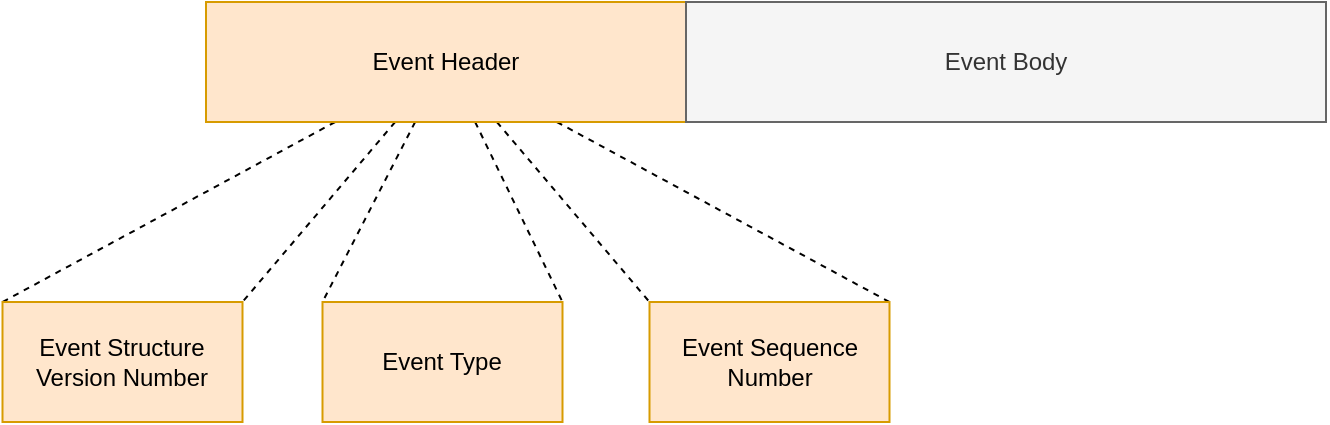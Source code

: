 <mxfile version="14.6.13" type="device"><diagram id="6885gZBN2lear6mspvN5" name="event-structure"><mxGraphModel dx="1106" dy="789" grid="1" gridSize="10" guides="1" tooltips="1" connect="1" arrows="1" fold="1" page="1" pageScale="1" pageWidth="827" pageHeight="1169" math="0" shadow="0"><root><mxCell id="0"/><mxCell id="1" parent="0"/><mxCell id="ufj31KOpDtdk2xl2FhjF-6" style="rounded=0;orthogonalLoop=1;jettySize=auto;html=1;entryX=0;entryY=0;entryDx=0;entryDy=0;endArrow=none;endFill=0;dashed=1;" edge="1" parent="1" source="ufj31KOpDtdk2xl2FhjF-1" target="ufj31KOpDtdk2xl2FhjF-5"><mxGeometry relative="1" as="geometry"/></mxCell><mxCell id="ufj31KOpDtdk2xl2FhjF-8" style="edgeStyle=none;rounded=0;orthogonalLoop=1;jettySize=auto;html=1;entryX=0;entryY=0;entryDx=0;entryDy=0;dashed=1;endArrow=none;endFill=0;" edge="1" parent="1" source="ufj31KOpDtdk2xl2FhjF-1" target="ufj31KOpDtdk2xl2FhjF-2"><mxGeometry relative="1" as="geometry"/></mxCell><mxCell id="ufj31KOpDtdk2xl2FhjF-9" style="edgeStyle=none;rounded=0;orthogonalLoop=1;jettySize=auto;html=1;entryX=1;entryY=0;entryDx=0;entryDy=0;dashed=1;endArrow=none;endFill=0;" edge="1" parent="1" source="ufj31KOpDtdk2xl2FhjF-1" target="ufj31KOpDtdk2xl2FhjF-2"><mxGeometry relative="1" as="geometry"/></mxCell><mxCell id="ufj31KOpDtdk2xl2FhjF-10" style="edgeStyle=none;rounded=0;orthogonalLoop=1;jettySize=auto;html=1;entryX=0;entryY=0;entryDx=0;entryDy=0;dashed=1;endArrow=none;endFill=0;" edge="1" parent="1" source="ufj31KOpDtdk2xl2FhjF-1" target="ufj31KOpDtdk2xl2FhjF-4"><mxGeometry relative="1" as="geometry"/></mxCell><mxCell id="ufj31KOpDtdk2xl2FhjF-11" style="edgeStyle=none;rounded=0;orthogonalLoop=1;jettySize=auto;html=1;entryX=1;entryY=0;entryDx=0;entryDy=0;dashed=1;endArrow=none;endFill=0;" edge="1" parent="1" source="ufj31KOpDtdk2xl2FhjF-1" target="ufj31KOpDtdk2xl2FhjF-4"><mxGeometry relative="1" as="geometry"/></mxCell><mxCell id="ufj31KOpDtdk2xl2FhjF-12" style="edgeStyle=none;rounded=0;orthogonalLoop=1;jettySize=auto;html=1;entryX=1;entryY=0;entryDx=0;entryDy=0;dashed=1;endArrow=none;endFill=0;" edge="1" parent="1" source="ufj31KOpDtdk2xl2FhjF-1" target="ufj31KOpDtdk2xl2FhjF-5"><mxGeometry relative="1" as="geometry"/></mxCell><mxCell id="ufj31KOpDtdk2xl2FhjF-1" value="Event Header" style="rounded=0;whiteSpace=wrap;html=1;fillColor=#ffe6cc;strokeColor=#d79b00;" vertex="1" parent="1"><mxGeometry x="160" y="150" width="240" height="60" as="geometry"/></mxCell><mxCell id="ufj31KOpDtdk2xl2FhjF-2" value="Event Type" style="rounded=0;whiteSpace=wrap;html=1;fillColor=#ffe6cc;strokeColor=#d79b00;" vertex="1" parent="1"><mxGeometry x="218.25" y="300" width="120" height="60" as="geometry"/></mxCell><mxCell id="ufj31KOpDtdk2xl2FhjF-3" value="Event Body" style="rounded=0;whiteSpace=wrap;html=1;fillColor=#f5f5f5;strokeColor=#666666;fontColor=#333333;" vertex="1" parent="1"><mxGeometry x="400" y="150" width="320" height="60" as="geometry"/></mxCell><mxCell id="ufj31KOpDtdk2xl2FhjF-4" value="Event Sequence Number" style="rounded=0;whiteSpace=wrap;html=1;fillColor=#ffe6cc;strokeColor=#d79b00;" vertex="1" parent="1"><mxGeometry x="381.75" y="300" width="120" height="60" as="geometry"/></mxCell><mxCell id="ufj31KOpDtdk2xl2FhjF-5" value="Event Structure&lt;br&gt;Version Number" style="rounded=0;whiteSpace=wrap;html=1;fillColor=#ffe6cc;strokeColor=#d79b00;" vertex="1" parent="1"><mxGeometry x="58.25" y="300" width="120" height="60" as="geometry"/></mxCell></root></mxGraphModel></diagram></mxfile>